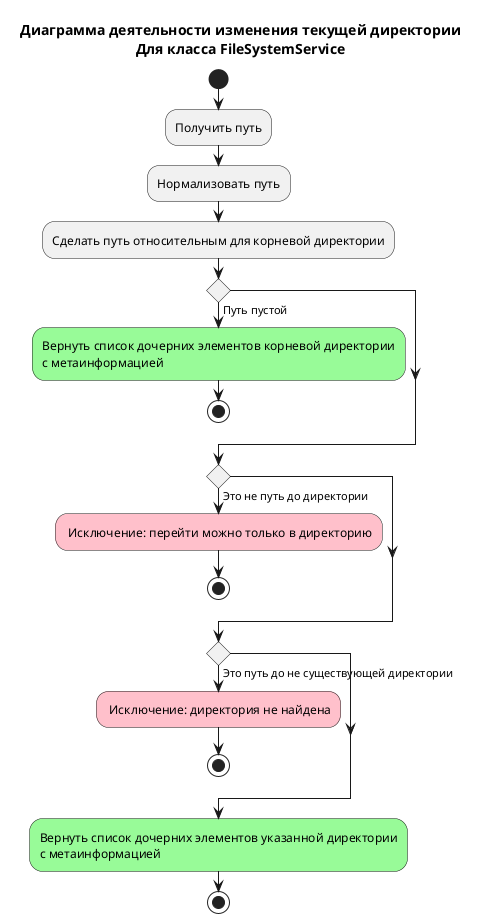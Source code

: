 @startuml A1-change-dir
title
Диаграмма деятельности изменения текущей директории
Для класса FileSystemService
end title

start
:Получить путь;
:Нормализовать путь;
:Сделать путь относительным для корневой директории;

if () then (Путь пустой)
    #palegreen:Вернуть список дочерних элементов корневой директории\nс метаинформацией;
    stop
endif

if () then (Это не путь до директории)
    #pink: Исключение: перейти можно только в директорию;
    stop
endif

if () then (Это путь до не существующей директории)
    #pink: Исключение: директория не найдена;
    stop
endif

#palegreen:Вернуть список дочерних элементов указанной директории\nс метаинформацией;

stop

@enduml